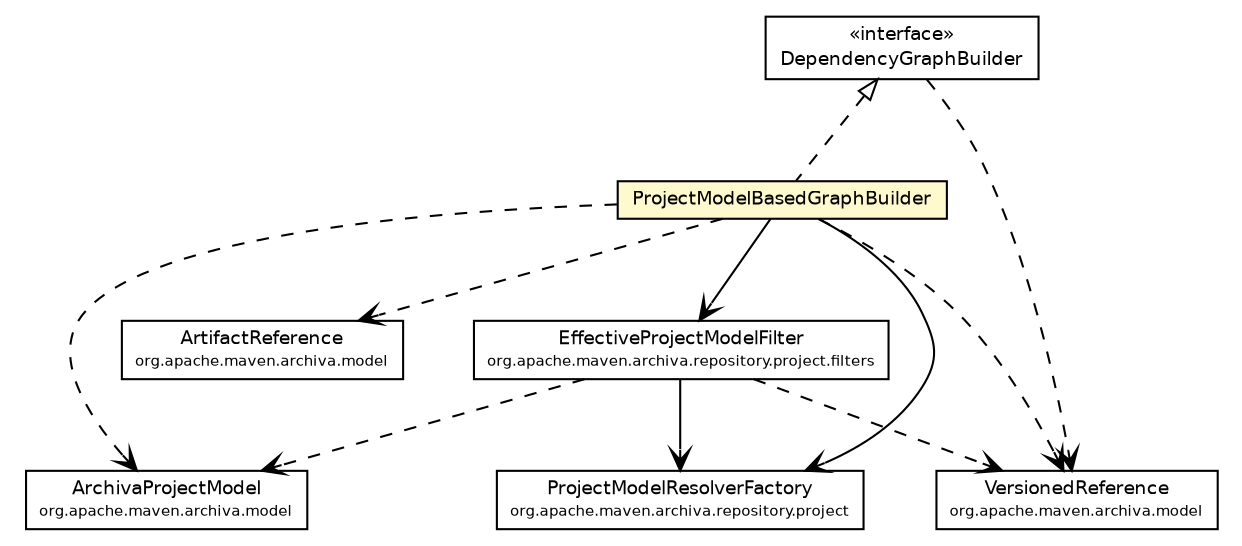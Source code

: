 #!/usr/local/bin/dot
#
# Class diagram 
# Generated by UmlGraph version 4.6 (http://www.spinellis.gr/sw/umlgraph)
#

digraph G {
	edge [fontname="Helvetica",fontsize=10,labelfontname="Helvetica",labelfontsize=10];
	node [fontname="Helvetica",fontsize=10,shape=plaintext];
	// org.apache.maven.archiva.repository.project.filters.EffectiveProjectModelFilter
	c121372 [label=<<table border="0" cellborder="1" cellspacing="0" cellpadding="2" port="p" href="../../repository/project/filters/EffectiveProjectModelFilter.html">
		<tr><td><table border="0" cellspacing="0" cellpadding="1">
			<tr><td> EffectiveProjectModelFilter </td></tr>
			<tr><td><font point-size="7.0"> org.apache.maven.archiva.repository.project.filters </font></td></tr>
		</table></td></tr>
		</table>>, fontname="Helvetica", fontcolor="black", fontsize=9.0];
	// org.apache.maven.archiva.repository.project.ProjectModelResolverFactory
	c121374 [label=<<table border="0" cellborder="1" cellspacing="0" cellpadding="2" port="p" href="../../repository/project/ProjectModelResolverFactory.html">
		<tr><td><table border="0" cellspacing="0" cellpadding="1">
			<tr><td> ProjectModelResolverFactory </td></tr>
			<tr><td><font point-size="7.0"> org.apache.maven.archiva.repository.project </font></td></tr>
		</table></td></tr>
		</table>>, fontname="Helvetica", fontcolor="black", fontsize=9.0];
	// org.apache.maven.archiva.dependency.graph.ProjectModelBasedGraphBuilder
	c121514 [label=<<table border="0" cellborder="1" cellspacing="0" cellpadding="2" port="p" bgcolor="lemonChiffon" href="./ProjectModelBasedGraphBuilder.html">
		<tr><td><table border="0" cellspacing="0" cellpadding="1">
			<tr><td> ProjectModelBasedGraphBuilder </td></tr>
		</table></td></tr>
		</table>>, fontname="Helvetica", fontcolor="black", fontsize=9.0];
	// org.apache.maven.archiva.dependency.graph.DependencyGraphBuilder
	c121525 [label=<<table border="0" cellborder="1" cellspacing="0" cellpadding="2" port="p" href="./DependencyGraphBuilder.html">
		<tr><td><table border="0" cellspacing="0" cellpadding="1">
			<tr><td> &laquo;interface&raquo; </td></tr>
			<tr><td> DependencyGraphBuilder </td></tr>
		</table></td></tr>
		</table>>, fontname="Helvetica", fontcolor="black", fontsize=9.0];
	//org.apache.maven.archiva.dependency.graph.ProjectModelBasedGraphBuilder implements org.apache.maven.archiva.dependency.graph.DependencyGraphBuilder
	c121525:p -> c121514:p [dir=back,arrowtail=empty,style=dashed];
	// org.apache.maven.archiva.repository.project.filters.EffectiveProjectModelFilter NAVASSOC org.apache.maven.archiva.repository.project.ProjectModelResolverFactory
	c121372:p -> c121374:p [taillabel="", label="", headlabel="", fontname="Helvetica", fontcolor="black", fontsize=10.0, color="black", arrowhead=open];
	// org.apache.maven.archiva.dependency.graph.ProjectModelBasedGraphBuilder NAVASSOC org.apache.maven.archiva.repository.project.ProjectModelResolverFactory
	c121514:p -> c121374:p [taillabel="", label="", headlabel="", fontname="Helvetica", fontcolor="black", fontsize=10.0, color="black", arrowhead=open];
	// org.apache.maven.archiva.dependency.graph.ProjectModelBasedGraphBuilder NAVASSOC org.apache.maven.archiva.repository.project.filters.EffectiveProjectModelFilter
	c121514:p -> c121372:p [taillabel="", label="", headlabel="", fontname="Helvetica", fontcolor="black", fontsize=10.0, color="black", arrowhead=open];
	// org.apache.maven.archiva.repository.project.filters.EffectiveProjectModelFilter DEPEND org.apache.maven.archiva.model.ArchivaProjectModel
	c121372:p -> c121637:p [taillabel="", label="", headlabel="", fontname="Helvetica", fontcolor="black", fontsize=10.0, color="black", arrowhead=open, style=dashed];
	// org.apache.maven.archiva.repository.project.filters.EffectiveProjectModelFilter DEPEND org.apache.maven.archiva.model.VersionedReference
	c121372:p -> c121638:p [taillabel="", label="", headlabel="", fontname="Helvetica", fontcolor="black", fontsize=10.0, color="black", arrowhead=open, style=dashed];
	// org.apache.maven.archiva.dependency.graph.ProjectModelBasedGraphBuilder DEPEND org.apache.maven.archiva.model.ArtifactReference
	c121514:p -> c121639:p [taillabel="", label="", headlabel="", fontname="Helvetica", fontcolor="black", fontsize=10.0, color="black", arrowhead=open, style=dashed];
	// org.apache.maven.archiva.dependency.graph.ProjectModelBasedGraphBuilder DEPEND org.apache.maven.archiva.model.ArchivaProjectModel
	c121514:p -> c121637:p [taillabel="", label="", headlabel="", fontname="Helvetica", fontcolor="black", fontsize=10.0, color="black", arrowhead=open, style=dashed];
	// org.apache.maven.archiva.dependency.graph.ProjectModelBasedGraphBuilder DEPEND org.apache.maven.archiva.model.VersionedReference
	c121514:p -> c121638:p [taillabel="", label="", headlabel="", fontname="Helvetica", fontcolor="black", fontsize=10.0, color="black", arrowhead=open, style=dashed];
	// org.apache.maven.archiva.dependency.graph.DependencyGraphBuilder DEPEND org.apache.maven.archiva.model.VersionedReference
	c121525:p -> c121638:p [taillabel="", label="", headlabel="", fontname="Helvetica", fontcolor="black", fontsize=10.0, color="black", arrowhead=open, style=dashed];
	// org.apache.maven.archiva.model.VersionedReference
	c121638 [label=<<table border="0" cellborder="1" cellspacing="0" cellpadding="2" port="p" href="http://java.sun.com/j2se/1.4.2/docs/api/org/apache/maven/archiva/model/VersionedReference.html">
		<tr><td><table border="0" cellspacing="0" cellpadding="1">
			<tr><td> VersionedReference </td></tr>
			<tr><td><font point-size="7.0"> org.apache.maven.archiva.model </font></td></tr>
		</table></td></tr>
		</table>>, fontname="Helvetica", fontcolor="black", fontsize=9.0];
	// org.apache.maven.archiva.model.ArchivaProjectModel
	c121637 [label=<<table border="0" cellborder="1" cellspacing="0" cellpadding="2" port="p" href="http://java.sun.com/j2se/1.4.2/docs/api/org/apache/maven/archiva/model/ArchivaProjectModel.html">
		<tr><td><table border="0" cellspacing="0" cellpadding="1">
			<tr><td> ArchivaProjectModel </td></tr>
			<tr><td><font point-size="7.0"> org.apache.maven.archiva.model </font></td></tr>
		</table></td></tr>
		</table>>, fontname="Helvetica", fontcolor="black", fontsize=9.0];
	// org.apache.maven.archiva.model.ArtifactReference
	c121639 [label=<<table border="0" cellborder="1" cellspacing="0" cellpadding="2" port="p" href="http://java.sun.com/j2se/1.4.2/docs/api/org/apache/maven/archiva/model/ArtifactReference.html">
		<tr><td><table border="0" cellspacing="0" cellpadding="1">
			<tr><td> ArtifactReference </td></tr>
			<tr><td><font point-size="7.0"> org.apache.maven.archiva.model </font></td></tr>
		</table></td></tr>
		</table>>, fontname="Helvetica", fontcolor="black", fontsize=9.0];
}

